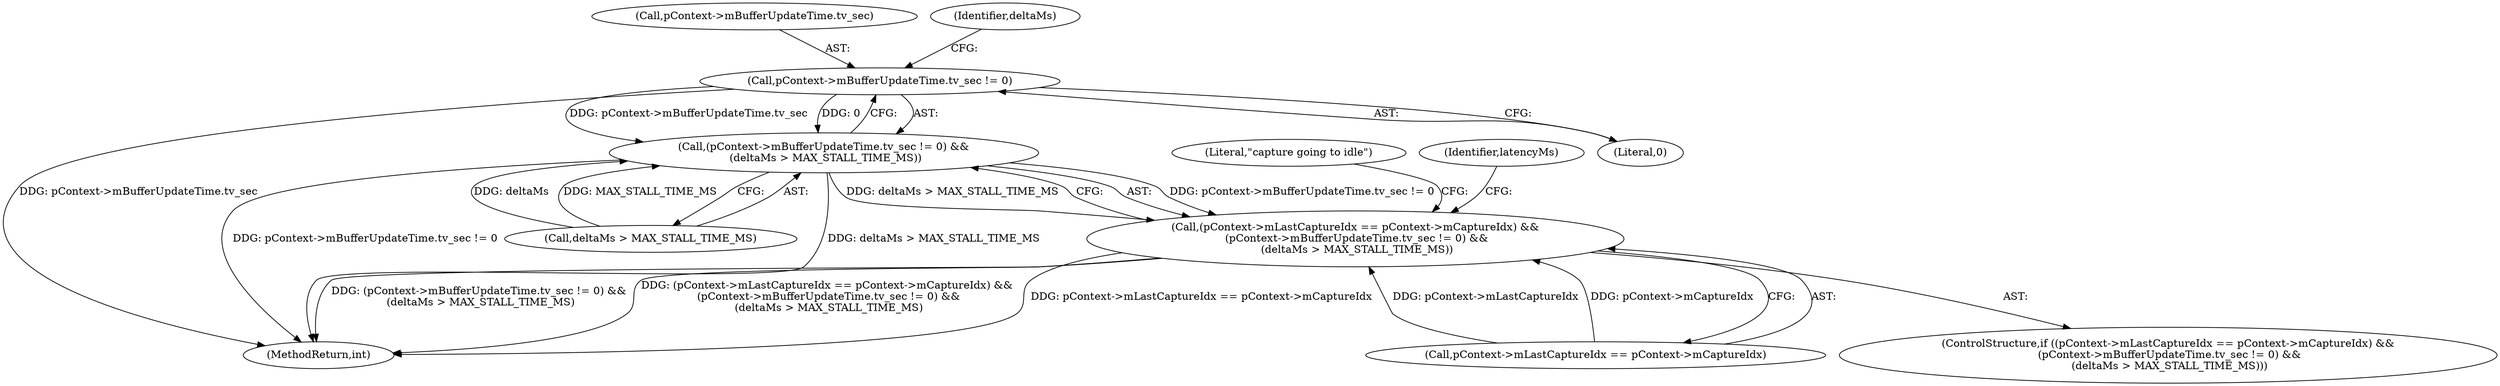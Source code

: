 digraph "0_Android_aeea52da00d210587fb3ed895de3d5f2e0264c88_11@pointer" {
"1000654" [label="(Call,pContext->mBufferUpdateTime.tv_sec != 0)"];
"1000653" [label="(Call,(pContext->mBufferUpdateTime.tv_sec != 0) &&\n (deltaMs > MAX_STALL_TIME_MS))"];
"1000645" [label="(Call,(pContext->mLastCaptureIdx == pContext->mCaptureIdx) &&\n (pContext->mBufferUpdateTime.tv_sec != 0) &&\n (deltaMs > MAX_STALL_TIME_MS))"];
"1000682" [label="(Identifier,latencyMs)"];
"1000996" [label="(MethodReturn,int)"];
"1000655" [label="(Call,pContext->mBufferUpdateTime.tv_sec)"];
"1000662" [label="(Identifier,deltaMs)"];
"1000646" [label="(Call,pContext->mLastCaptureIdx == pContext->mCaptureIdx)"];
"1000644" [label="(ControlStructure,if ((pContext->mLastCaptureIdx == pContext->mCaptureIdx) &&\n (pContext->mBufferUpdateTime.tv_sec != 0) &&\n (deltaMs > MAX_STALL_TIME_MS)))"];
"1000654" [label="(Call,pContext->mBufferUpdateTime.tv_sec != 0)"];
"1000666" [label="(Literal,\"capture going to idle\")"];
"1000653" [label="(Call,(pContext->mBufferUpdateTime.tv_sec != 0) &&\n (deltaMs > MAX_STALL_TIME_MS))"];
"1000661" [label="(Call,deltaMs > MAX_STALL_TIME_MS)"];
"1000645" [label="(Call,(pContext->mLastCaptureIdx == pContext->mCaptureIdx) &&\n (pContext->mBufferUpdateTime.tv_sec != 0) &&\n (deltaMs > MAX_STALL_TIME_MS))"];
"1000660" [label="(Literal,0)"];
"1000654" -> "1000653"  [label="AST: "];
"1000654" -> "1000660"  [label="CFG: "];
"1000655" -> "1000654"  [label="AST: "];
"1000660" -> "1000654"  [label="AST: "];
"1000662" -> "1000654"  [label="CFG: "];
"1000653" -> "1000654"  [label="CFG: "];
"1000654" -> "1000996"  [label="DDG: pContext->mBufferUpdateTime.tv_sec"];
"1000654" -> "1000653"  [label="DDG: pContext->mBufferUpdateTime.tv_sec"];
"1000654" -> "1000653"  [label="DDG: 0"];
"1000653" -> "1000645"  [label="AST: "];
"1000653" -> "1000661"  [label="CFG: "];
"1000661" -> "1000653"  [label="AST: "];
"1000645" -> "1000653"  [label="CFG: "];
"1000653" -> "1000996"  [label="DDG: deltaMs > MAX_STALL_TIME_MS"];
"1000653" -> "1000996"  [label="DDG: pContext->mBufferUpdateTime.tv_sec != 0"];
"1000653" -> "1000645"  [label="DDG: pContext->mBufferUpdateTime.tv_sec != 0"];
"1000653" -> "1000645"  [label="DDG: deltaMs > MAX_STALL_TIME_MS"];
"1000661" -> "1000653"  [label="DDG: deltaMs"];
"1000661" -> "1000653"  [label="DDG: MAX_STALL_TIME_MS"];
"1000645" -> "1000644"  [label="AST: "];
"1000645" -> "1000646"  [label="CFG: "];
"1000646" -> "1000645"  [label="AST: "];
"1000666" -> "1000645"  [label="CFG: "];
"1000682" -> "1000645"  [label="CFG: "];
"1000645" -> "1000996"  [label="DDG: pContext->mLastCaptureIdx == pContext->mCaptureIdx"];
"1000645" -> "1000996"  [label="DDG: (pContext->mBufferUpdateTime.tv_sec != 0) &&\n (deltaMs > MAX_STALL_TIME_MS)"];
"1000645" -> "1000996"  [label="DDG: (pContext->mLastCaptureIdx == pContext->mCaptureIdx) &&\n (pContext->mBufferUpdateTime.tv_sec != 0) &&\n (deltaMs > MAX_STALL_TIME_MS)"];
"1000646" -> "1000645"  [label="DDG: pContext->mLastCaptureIdx"];
"1000646" -> "1000645"  [label="DDG: pContext->mCaptureIdx"];
}
